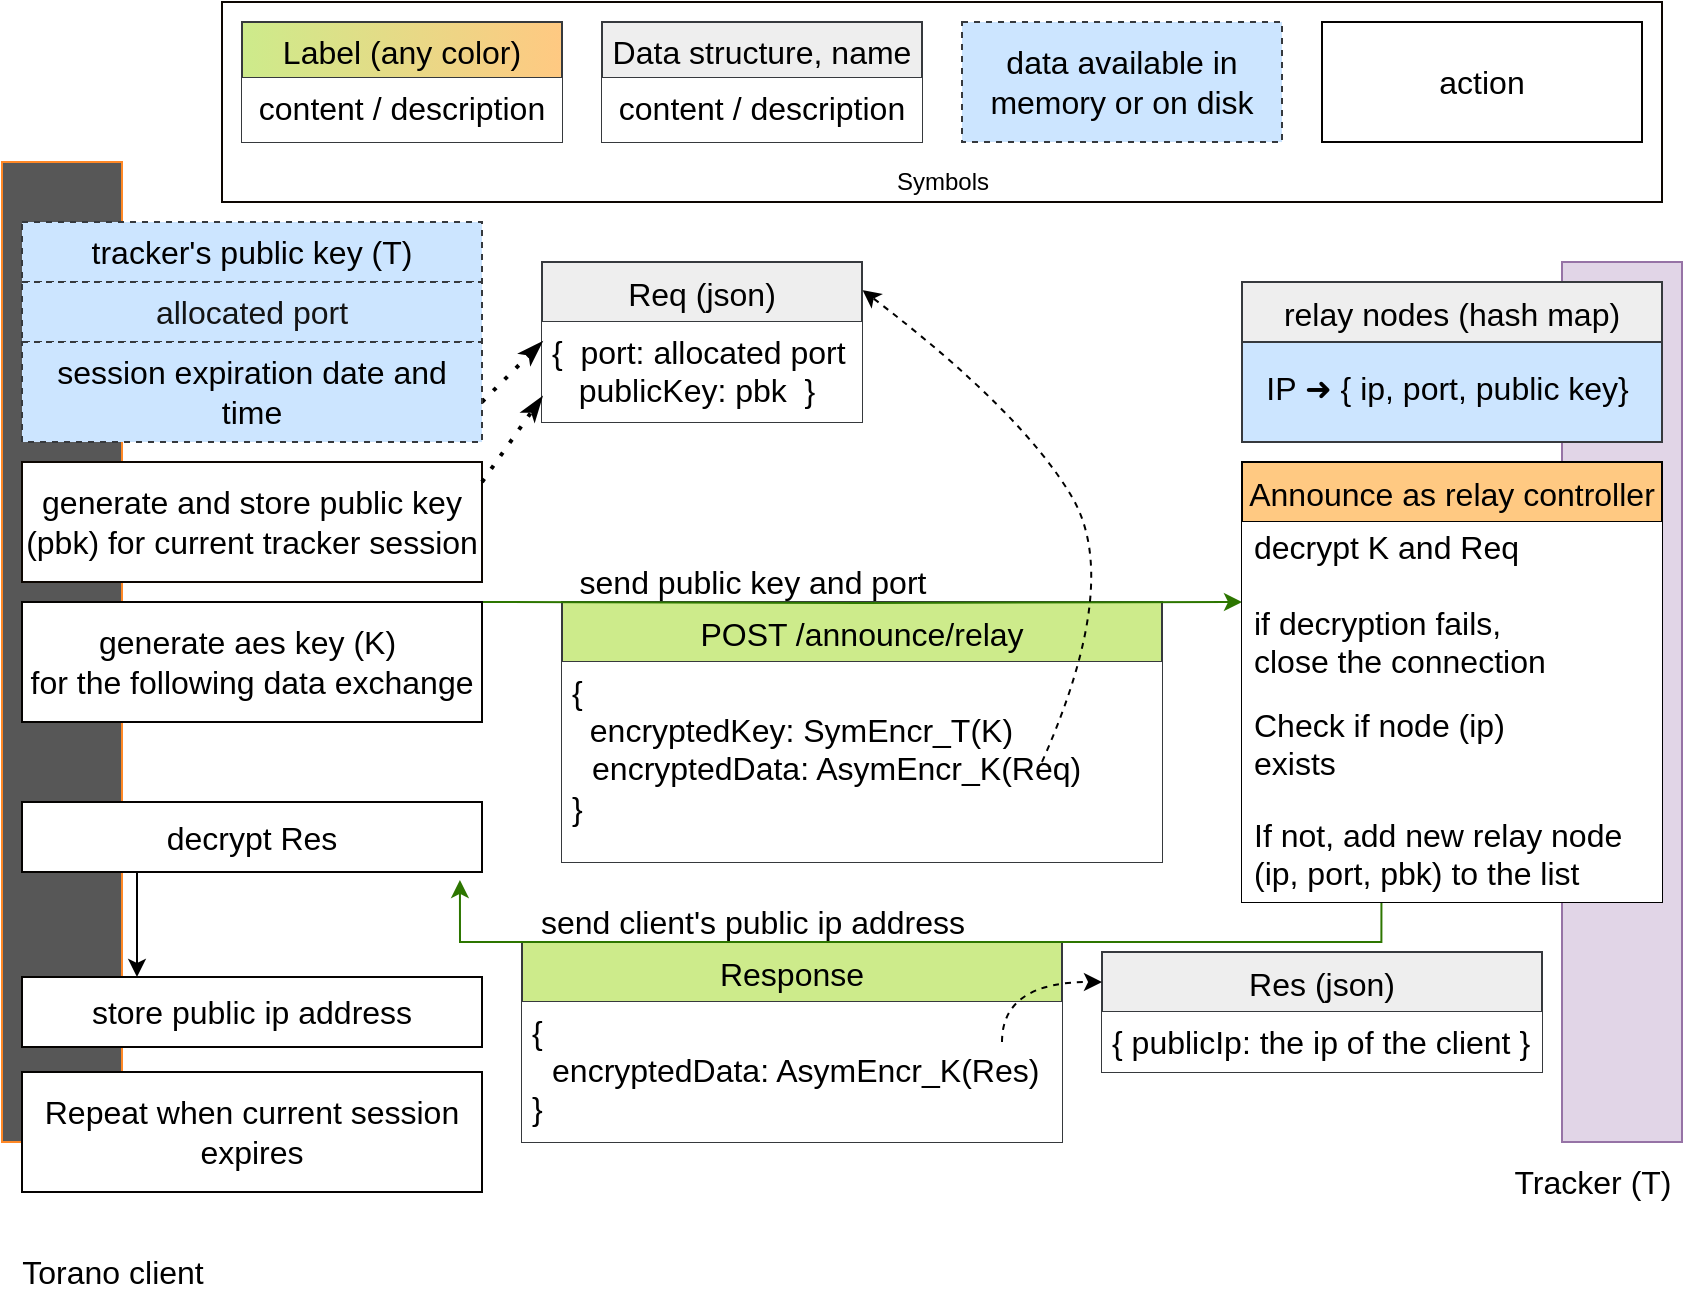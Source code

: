 <mxfile version="19.0.3" type="device"><diagram id="BzUFFizU8-wW_hmCJIyQ" name="Page-1"><mxGraphModel dx="1363" dy="905" grid="1" gridSize="10" guides="1" tooltips="1" connect="1" arrows="1" fold="1" page="1" pageScale="1" pageWidth="850" pageHeight="1100" math="0" shadow="0"><root><mxCell id="0"/><mxCell id="1" parent="0"/><mxCell id="PHUq9M7F-iocGRsVr-AD-105" value="Response" style="swimlane;fontStyle=0;childLayout=stackLayout;horizontal=1;startSize=30;horizontalStack=0;resizeParent=1;resizeParentMax=0;resizeLast=0;collapsible=1;marginBottom=0;rounded=0;fontSize=16;strokeColor=#36393d;fillColor=#cdeb8b;" parent="1" vertex="1"><mxGeometry x="270" y="570" width="270" height="100" as="geometry"/></mxCell><mxCell id="PHUq9M7F-iocGRsVr-AD-106" value="&lt;h1&gt;&lt;/h1&gt;&lt;span style=&quot;font-size: 16px;&quot;&gt;{&lt;/span&gt;&lt;span style=&quot;font-size: 16px;&quot;&gt;&lt;br&gt;&lt;/span&gt;&amp;nbsp; &amp;nbsp;&lt;span style=&quot;font-size: 16px;&quot;&gt;encryptedData: AsymEncr_K&lt;/span&gt;&lt;span style=&quot;font-size: 16px;&quot;&gt;(Res)&lt;/span&gt;&lt;br style=&quot;padding: 0px; margin: 0px; font-size: 16px;&quot;&gt;&lt;span style=&quot;font-size: 16px;&quot;&gt;}&lt;/span&gt;&lt;span style=&quot;background-color: initial;&quot;&gt;&lt;br&gt;&lt;/span&gt;" style="text;html=1;strokeColor=none;fillColor=default;spacing=5;spacingTop=-20;whiteSpace=wrap;overflow=hidden;rounded=0;" parent="PHUq9M7F-iocGRsVr-AD-105" vertex="1"><mxGeometry y="30" width="270" height="70" as="geometry"/></mxCell><mxCell id="PHUq9M7F-iocGRsVr-AD-80" value="POST /announce/relay" style="swimlane;fontStyle=0;childLayout=stackLayout;horizontal=1;startSize=30;horizontalStack=0;resizeParent=1;resizeParentMax=0;resizeLast=0;collapsible=1;marginBottom=0;rounded=0;fontSize=16;strokeColor=#36393d;fillColor=#cdeb8b;" parent="1" vertex="1"><mxGeometry x="290" y="400" width="300" height="130" as="geometry"/></mxCell><mxCell id="PHUq9M7F-iocGRsVr-AD-90" value="&lt;h1&gt;&lt;/h1&gt;&lt;span style=&quot;font-size: 16px;&quot;&gt;{&lt;/span&gt;&lt;br style=&quot;padding: 0px; margin: 0px; font-size: 16px;&quot;&gt;&lt;span style=&quot;font-size: 16px;&quot;&gt;&amp;nbsp; encryptedKey: SymEncr_&lt;/span&gt;&lt;span style=&quot;font-size: 16px;&quot;&gt;T&lt;/span&gt;&lt;span style=&quot;font-size: 16px;&quot;&gt;(K)&lt;br&gt;&lt;/span&gt;&amp;nbsp; &amp;nbsp;&lt;span style=&quot;font-size: 16px;&quot;&gt;encryptedData: AsymEncr_K&lt;/span&gt;&lt;span style=&quot;font-size: 16px;&quot;&gt;(Req)&lt;/span&gt;&lt;br style=&quot;padding: 0px; margin: 0px; font-size: 16px;&quot;&gt;&lt;span style=&quot;font-size: 16px;&quot;&gt;}&lt;/span&gt;&lt;span style=&quot;background-color: initial;&quot;&gt;&lt;br&gt;&lt;/span&gt;" style="text;html=1;strokeColor=none;fillColor=default;spacing=5;spacingTop=-20;whiteSpace=wrap;overflow=hidden;rounded=0;" parent="PHUq9M7F-iocGRsVr-AD-80" vertex="1"><mxGeometry y="30" width="300" height="100" as="geometry"/></mxCell><mxCell id="PHUq9M7F-iocGRsVr-AD-3" value="" style="rounded=0;whiteSpace=wrap;html=1;fillColor=#575757;gradientColor=none;strokeColor=#FF8826;" parent="1" vertex="1"><mxGeometry x="10" y="180" width="60" height="490" as="geometry"/></mxCell><mxCell id="PHUq9M7F-iocGRsVr-AD-5" value="" style="rounded=0;whiteSpace=wrap;html=1;fillColor=#e1d5e7;strokeColor=#9673a6;" parent="1" vertex="1"><mxGeometry x="790" y="230" width="60" height="440" as="geometry"/></mxCell><mxCell id="PHUq9M7F-iocGRsVr-AD-6" value="&lt;font style=&quot;font-size: 16px;&quot;&gt;Tracker (T)&lt;br&gt;&lt;/font&gt;" style="text;html=1;align=center;verticalAlign=middle;resizable=0;points=[];autosize=1;strokeColor=none;fillColor=none;" parent="1" vertex="1"><mxGeometry x="760" y="680" width="90" height="20" as="geometry"/></mxCell><mxCell id="PHUq9M7F-iocGRsVr-AD-9" value="&lt;font style=&quot;font-size: 16px;&quot;&gt;tracker's public key (T)&lt;br&gt;&lt;/font&gt;" style="rounded=0;whiteSpace=wrap;html=1;fillColor=#cce5ff;strokeColor=#36393d;dashed=1;" parent="1" vertex="1"><mxGeometry x="20" y="210" width="230" height="30" as="geometry"/></mxCell><mxCell id="PHUq9M7F-iocGRsVr-AD-13" style="edgeStyle=orthogonalEdgeStyle;rounded=0;orthogonalLoop=1;jettySize=auto;html=1;exitX=1;exitY=0.5;exitDx=0;exitDy=0;fontSize=16;fontColor=#000000;fillColor=#60a917;strokeColor=#2D7600;entryX=0;entryY=0.5;entryDx=0;entryDy=0;" parent="1" target="PHUq9M7F-iocGRsVr-AD-93" edge="1"><mxGeometry relative="1" as="geometry"><mxPoint x="250" y="400" as="sourcePoint"/><mxPoint x="580" y="400" as="targetPoint"/><Array as="points"/></mxGeometry></mxCell><mxCell id="PHUq9M7F-iocGRsVr-AD-14" style="edgeStyle=orthogonalEdgeStyle;rounded=0;orthogonalLoop=1;jettySize=auto;html=1;entryX=0.952;entryY=1.114;entryDx=0;entryDy=0;fontSize=16;fontColor=#F48224;fillColor=#60a917;strokeColor=#2D7600;exitX=0.332;exitY=0.98;exitDx=0;exitDy=0;exitPerimeter=0;entryPerimeter=0;" parent="1" source="PHUq9M7F-iocGRsVr-AD-20" target="PHUq9M7F-iocGRsVr-AD-26" edge="1"><mxGeometry relative="1" as="geometry"><mxPoint x="760" y="588" as="sourcePoint"/><mxPoint x="251.0" y="587.65" as="targetPoint"/><Array as="points"><mxPoint x="700" y="570"/><mxPoint x="239" y="570"/></Array></mxGeometry></mxCell><mxCell id="PHUq9M7F-iocGRsVr-AD-15" value="&lt;font style=&quot;font-size: 16px;&quot;&gt;send public key and port&lt;br&gt;&lt;/font&gt;" style="text;html=1;align=center;verticalAlign=middle;resizable=0;points=[];autosize=1;strokeColor=none;fillColor=none;" parent="1" vertex="1"><mxGeometry x="290" y="380" width="190" height="20" as="geometry"/></mxCell><mxCell id="PHUq9M7F-iocGRsVr-AD-16" value="&lt;font style=&quot;font-size: 16px;&quot;&gt;send client's public ip address&lt;br&gt;&lt;/font&gt;" style="text;html=1;align=center;verticalAlign=middle;resizable=0;points=[];autosize=1;strokeColor=none;fillColor=none;" parent="1" vertex="1"><mxGeometry x="270.0" y="550" width="230" height="20" as="geometry"/></mxCell><mxCell id="PHUq9M7F-iocGRsVr-AD-17" value="&lt;font style=&quot;font-size: 16px;&quot;&gt;generate and store public key (pbk) for current tracker session&lt;/font&gt;" style="rounded=0;whiteSpace=wrap;html=1;fillColor=default;strokeColor=#0D0702;" parent="1" vertex="1"><mxGeometry x="20" y="330" width="230" height="60" as="geometry"/></mxCell><mxCell id="PHUq9M7F-iocGRsVr-AD-18" value="Announce as relay controller" style="swimlane;fontStyle=0;childLayout=stackLayout;horizontal=1;startSize=30;horizontalStack=0;resizeParent=1;resizeParentMax=0;resizeLast=0;collapsible=1;marginBottom=0;rounded=0;fontSize=16;fontColor=default;strokeColor=#000000;fillColor=#FFC982;" parent="1" vertex="1"><mxGeometry x="630" y="330" width="210" height="220" as="geometry"/></mxCell><mxCell id="PHUq9M7F-iocGRsVr-AD-93" value="decrypt K and Req&#10;&#10;if decryption fails, &#10;close the connection" style="text;strokeColor=none;fillColor=default;align=left;verticalAlign=middle;spacingLeft=4;spacingRight=4;overflow=hidden;points=[[0,0.5],[1,0.5]];portConstraint=eastwest;rotatable=0;rounded=0;fontSize=16;fontColor=#000000;dashed=1;dashPattern=1 1;" parent="PHUq9M7F-iocGRsVr-AD-18" vertex="1"><mxGeometry y="30" width="210" height="80" as="geometry"/></mxCell><mxCell id="PHUq9M7F-iocGRsVr-AD-19" value="Check if node (ip) &#10;exists " style="text;strokeColor=none;fillColor=default;align=left;verticalAlign=middle;spacingLeft=4;spacingRight=4;overflow=hidden;points=[[0,0.5],[1,0.5]];portConstraint=eastwest;rotatable=0;rounded=0;fontSize=16;fontColor=#000000;" parent="PHUq9M7F-iocGRsVr-AD-18" vertex="1"><mxGeometry y="110" width="210" height="60" as="geometry"/></mxCell><mxCell id="PHUq9M7F-iocGRsVr-AD-20" value="If not, add new relay node&#10;(ip, port, pbk) to the list" style="text;strokeColor=none;fillColor=default;align=left;verticalAlign=middle;spacingLeft=4;spacingRight=4;overflow=hidden;points=[[0,0.5],[1,0.5]];portConstraint=eastwest;rotatable=0;rounded=0;fontSize=16;fontColor=#000000;" parent="PHUq9M7F-iocGRsVr-AD-18" vertex="1"><mxGeometry y="170" width="210" height="50" as="geometry"/></mxCell><mxCell id="PHUq9M7F-iocGRsVr-AD-24" value="&lt;font style=&quot;font-size: 16px;&quot;&gt;&lt;font color=&quot;#141414&quot;&gt;allocated port&lt;/font&gt;&lt;br&gt;&lt;/font&gt;" style="rounded=0;whiteSpace=wrap;html=1;fillColor=#cce5ff;strokeColor=#36393d;dashed=1;" parent="1" vertex="1"><mxGeometry x="20" y="240" width="230" height="30" as="geometry"/></mxCell><mxCell id="4dGVuGNxEsOm8nYzKn9T-3" style="edgeStyle=orthogonalEdgeStyle;rounded=0;orthogonalLoop=1;jettySize=auto;html=1;exitX=0.25;exitY=1;exitDx=0;exitDy=0;entryX=0.25;entryY=0;entryDx=0;entryDy=0;" parent="1" source="PHUq9M7F-iocGRsVr-AD-26" target="PHUq9M7F-iocGRsVr-AD-107" edge="1"><mxGeometry relative="1" as="geometry"/></mxCell><mxCell id="PHUq9M7F-iocGRsVr-AD-26" value="&lt;font style=&quot;font-size: 16px;&quot;&gt;decrypt Res&lt;/font&gt;" style="rounded=0;whiteSpace=wrap;html=1;fillColor=default;strokeColor=#050301;" parent="1" vertex="1"><mxGeometry x="20" y="500" width="230" height="35" as="geometry"/></mxCell><mxCell id="PHUq9M7F-iocGRsVr-AD-87" value="&lt;font style=&quot;font-size: 16px;&quot;&gt;generate aes key (K)&amp;nbsp;&lt;br&gt;for the following data exchange&lt;/font&gt;" style="rounded=0;whiteSpace=wrap;html=1;fillColor=default;strokeColor=#050301;" parent="1" vertex="1"><mxGeometry x="20" y="400" width="230" height="60" as="geometry"/></mxCell><mxCell id="PHUq9M7F-iocGRsVr-AD-89" value="&lt;font style=&quot;font-size: 16px;&quot;&gt;Torano client&lt;br&gt;&lt;/font&gt;" style="text;html=1;align=center;verticalAlign=middle;resizable=0;points=[];autosize=1;strokeColor=none;fillColor=none;" parent="1" vertex="1"><mxGeometry x="10" y="725" width="110" height="20" as="geometry"/></mxCell><mxCell id="PHUq9M7F-iocGRsVr-AD-91" value="Req (json)" style="swimlane;fontStyle=0;childLayout=stackLayout;horizontal=1;startSize=30;horizontalStack=0;resizeParent=1;resizeParentMax=0;resizeLast=0;collapsible=1;marginBottom=0;rounded=0;fontSize=16;strokeColor=#36393d;fillColor=#eeeeee;" parent="1" vertex="1"><mxGeometry x="280" y="230" width="160" height="80" as="geometry"/></mxCell><mxCell id="PHUq9M7F-iocGRsVr-AD-92" value="&lt;h1&gt;&lt;/h1&gt;&lt;span style=&quot;font-size: 16px;&quot;&gt;{&amp;nbsp; port: allocated port &lt;br&gt;&amp;nbsp; &amp;nbsp;publicKey: pbk&amp;nbsp; }&lt;/span&gt;&lt;span style=&quot;background-color: initial;&quot;&gt;&lt;br&gt;&lt;/span&gt;" style="text;html=1;strokeColor=none;fillColor=default;spacing=5;spacingTop=-20;whiteSpace=wrap;overflow=hidden;rounded=0;" parent="PHUq9M7F-iocGRsVr-AD-91" vertex="1"><mxGeometry y="30" width="160" height="50" as="geometry"/></mxCell><mxCell id="PHUq9M7F-iocGRsVr-AD-95" value="" style="endArrow=classicThin;dashed=1;html=1;dashPattern=1 3;strokeWidth=2;rounded=0;fontSize=8;fontColor=#141414;endFill=1;entryX=0;entryY=0.5;entryDx=0;entryDy=0;" parent="1" target="PHUq9M7F-iocGRsVr-AD-91" edge="1"><mxGeometry width="50" height="50" relative="1" as="geometry"><mxPoint x="250" y="300" as="sourcePoint"/><mxPoint x="300" y="250" as="targetPoint"/></mxGeometry></mxCell><mxCell id="PHUq9M7F-iocGRsVr-AD-96" value="" style="endArrow=classicThin;dashed=1;html=1;dashPattern=1 3;strokeWidth=2;rounded=0;fontSize=8;fontColor=#141414;endFill=1;entryX=0;entryY=0.75;entryDx=0;entryDy=0;" parent="1" target="PHUq9M7F-iocGRsVr-AD-92" edge="1"><mxGeometry width="50" height="50" relative="1" as="geometry"><mxPoint x="250" y="340" as="sourcePoint"/><mxPoint x="320" y="330" as="targetPoint"/></mxGeometry></mxCell><mxCell id="PHUq9M7F-iocGRsVr-AD-98" value="Res (json)" style="swimlane;fontStyle=0;childLayout=stackLayout;horizontal=1;startSize=30;horizontalStack=0;resizeParent=1;resizeParentMax=0;resizeLast=0;collapsible=1;marginBottom=0;rounded=0;fontSize=16;strokeColor=#36393d;fillColor=#eeeeee;" parent="1" vertex="1"><mxGeometry x="560" y="575" width="220" height="60" as="geometry"/></mxCell><mxCell id="PHUq9M7F-iocGRsVr-AD-99" value="&lt;h1&gt;&lt;/h1&gt;&lt;span style=&quot;background-color: initial;&quot;&gt;&lt;span style=&quot;font-size: 16px;&quot;&gt;{ publicIp: the ip of the client }&lt;/span&gt;&lt;br&gt;&lt;/span&gt;" style="text;html=1;strokeColor=none;fillColor=default;spacing=5;spacingTop=-20;whiteSpace=wrap;overflow=hidden;rounded=0;" parent="PHUq9M7F-iocGRsVr-AD-98" vertex="1"><mxGeometry y="30" width="220" height="30" as="geometry"/></mxCell><mxCell id="PHUq9M7F-iocGRsVr-AD-102" value="" style="curved=1;endArrow=classic;html=1;rounded=0;fontSize=8;fontColor=#141414;dashed=1;entryX=0;entryY=0.25;entryDx=0;entryDy=0;" parent="PHUq9M7F-iocGRsVr-AD-98" target="PHUq9M7F-iocGRsVr-AD-98" edge="1"><mxGeometry width="50" height="50" relative="1" as="geometry"><mxPoint x="-50" y="45" as="sourcePoint"/><mxPoint x="130" y="35" as="targetPoint"/><Array as="points"><mxPoint x="-50" y="15"/></Array></mxGeometry></mxCell><mxCell id="PHUq9M7F-iocGRsVr-AD-101" value="" style="curved=1;endArrow=classic;html=1;rounded=0;fontSize=8;fontColor=#141414;dashed=1;entryX=1.002;entryY=0.176;entryDx=0;entryDy=0;entryPerimeter=0;" parent="1" target="PHUq9M7F-iocGRsVr-AD-91" edge="1"><mxGeometry width="50" height="50" relative="1" as="geometry"><mxPoint x="530" y="480" as="sourcePoint"/><mxPoint x="460" y="345" as="targetPoint"/><Array as="points"><mxPoint x="570" y="390"/><mxPoint x="520" y="305"/></Array></mxGeometry></mxCell><mxCell id="PHUq9M7F-iocGRsVr-AD-107" value="&lt;font style=&quot;font-size: 16px;&quot;&gt;store public ip address&lt;/font&gt;" style="rounded=0;whiteSpace=wrap;html=1;fillColor=default;strokeColor=#050301;" parent="1" vertex="1"><mxGeometry x="20" y="587.5" width="230" height="35" as="geometry"/></mxCell><mxCell id="lMh2Hzzuw32ZyjEhVy7p-1" value="" style="group;fillColor=#cce5ff;strokeColor=#36393d;gradientColor=#ffffff;" parent="1" vertex="1" connectable="0"><mxGeometry x="120" y="100" width="720" height="100" as="geometry"/></mxCell><mxCell id="lMh2Hzzuw32ZyjEhVy7p-2" value="" style="rounded=0;whiteSpace=wrap;html=1;fillColor=default;strokeColor=#0D0702;" parent="lMh2Hzzuw32ZyjEhVy7p-1" vertex="1"><mxGeometry width="720" height="100" as="geometry"/></mxCell><mxCell id="lMh2Hzzuw32ZyjEhVy7p-3" value="&lt;font style=&quot;font-size: 16px;&quot;&gt;data&amp;nbsp;&lt;span&gt;&lt;span data-dobid=&quot;hdw&quot;&gt;available in memory or on disk&lt;/span&gt;&lt;/span&gt;&lt;br&gt;&lt;/font&gt;" style="rounded=0;whiteSpace=wrap;html=1;fillColor=#cce5ff;strokeColor=#36393d;dashed=1;strokeWidth=1;" parent="lMh2Hzzuw32ZyjEhVy7p-1" vertex="1"><mxGeometry x="370" y="10" width="160" height="60" as="geometry"/></mxCell><mxCell id="lMh2Hzzuw32ZyjEhVy7p-4" value="Data structure, name" style="swimlane;fontStyle=0;childLayout=stackLayout;horizontal=1;startSize=28;horizontalStack=0;resizeParent=1;resizeParentMax=0;resizeLast=0;collapsible=1;marginBottom=0;rounded=0;fontSize=16;fillColor=#eeeeee;strokeColor=#36393d;" parent="lMh2Hzzuw32ZyjEhVy7p-1" vertex="1"><mxGeometry x="190" y="10" width="160" height="60" as="geometry"/></mxCell><mxCell id="lMh2Hzzuw32ZyjEhVy7p-5" value="&lt;h1&gt;&lt;/h1&gt;&lt;span style=&quot;background-color: initial;&quot;&gt;&lt;div style=&quot;&quot;&gt;&lt;span style=&quot;font-size: 16px; background-color: initial;&quot;&gt;content / description&lt;/span&gt;&lt;/div&gt;&lt;/span&gt;" style="text;html=1;strokeColor=none;fillColor=default;spacing=5;spacingTop=-20;whiteSpace=wrap;overflow=hidden;rounded=0;align=center;" parent="lMh2Hzzuw32ZyjEhVy7p-4" vertex="1"><mxGeometry y="28" width="160" height="32" as="geometry"/></mxCell><mxCell id="lMh2Hzzuw32ZyjEhVy7p-6" value="Label (any color)" style="swimlane;fontStyle=0;childLayout=stackLayout;horizontal=1;startSize=28;horizontalStack=0;resizeParent=1;resizeParentMax=0;resizeLast=0;collapsible=1;marginBottom=0;rounded=0;fontSize=16;fillColor=#cdeb8b;strokeColor=#36393d;gradientColor=#FFC982;gradientDirection=east;" parent="lMh2Hzzuw32ZyjEhVy7p-1" vertex="1"><mxGeometry x="10" y="10" width="160" height="60" as="geometry"/></mxCell><mxCell id="lMh2Hzzuw32ZyjEhVy7p-7" value="&lt;h1&gt;&lt;/h1&gt;&lt;span style=&quot;background-color: initial;&quot;&gt;&lt;div style=&quot;&quot;&gt;&lt;span style=&quot;font-size: 16px; background-color: initial;&quot;&gt;content / description&lt;/span&gt;&lt;/div&gt;&lt;/span&gt;" style="text;html=1;strokeColor=none;fillColor=default;spacing=5;spacingTop=-20;whiteSpace=wrap;overflow=hidden;rounded=0;align=center;" parent="lMh2Hzzuw32ZyjEhVy7p-6" vertex="1"><mxGeometry y="28" width="160" height="32" as="geometry"/></mxCell><mxCell id="lMh2Hzzuw32ZyjEhVy7p-8" value="&lt;font style=&quot;font-size: 16px;&quot;&gt;action&lt;br&gt;&lt;/font&gt;" style="rounded=0;whiteSpace=wrap;html=1;fillColor=default;strokeColor=#050301;" parent="lMh2Hzzuw32ZyjEhVy7p-1" vertex="1"><mxGeometry x="550" y="10" width="160" height="60" as="geometry"/></mxCell><mxCell id="lMh2Hzzuw32ZyjEhVy7p-9" value="Symbols" style="text;html=1;align=center;verticalAlign=middle;resizable=0;points=[];autosize=1;strokeColor=none;fillColor=none;" parent="lMh2Hzzuw32ZyjEhVy7p-1" vertex="1"><mxGeometry x="330" y="80" width="60" height="20" as="geometry"/></mxCell><mxCell id="4dGVuGNxEsOm8nYzKn9T-1" value="&lt;font style=&quot;font-size: 16px;&quot;&gt;session expiration date and time&lt;br&gt;&lt;/font&gt;" style="rounded=0;whiteSpace=wrap;html=1;fillColor=#cce5ff;strokeColor=#36393d;dashed=1;strokeWidth=1;" parent="1" vertex="1"><mxGeometry x="20" y="270" width="230" height="50" as="geometry"/></mxCell><mxCell id="4dGVuGNxEsOm8nYzKn9T-2" value="&lt;span style=&quot;font-size: 16px;&quot;&gt;Repeat when current session expires&lt;/span&gt;" style="rounded=0;whiteSpace=wrap;html=1;fillColor=default;strokeColor=#050301;" parent="1" vertex="1"><mxGeometry x="20" y="635" width="230" height="60" as="geometry"/></mxCell><mxCell id="JXSACIEqFAezaj8rOWx4-1" value="relay nodes (hash map)" style="swimlane;fontStyle=0;childLayout=stackLayout;horizontal=1;startSize=30;horizontalStack=0;resizeParent=1;resizeParentMax=0;resizeLast=0;collapsible=1;marginBottom=0;rounded=0;fontSize=16;strokeColor=#36393d;fillColor=#eeeeee;" parent="1" vertex="1"><mxGeometry x="630" y="240" width="210" height="80" as="geometry"/></mxCell><mxCell id="JXSACIEqFAezaj8rOWx4-4" value="&lt;h1&gt;&lt;/h1&gt;&lt;span style=&quot;font-size: 16px;&quot;&gt;&lt;div style=&quot;&quot;&gt;&lt;span style=&quot;background-color: initial;&quot;&gt;IP ➜ { ip, port, public key}&amp;nbsp;&lt;/span&gt;&lt;/div&gt;&lt;/span&gt;" style="text;html=1;strokeColor=#36393d;fillColor=#cce5ff;spacing=5;spacingTop=-20;whiteSpace=wrap;overflow=hidden;rounded=0;align=center;verticalAlign=middle;" parent="JXSACIEqFAezaj8rOWx4-1" vertex="1"><mxGeometry y="30" width="210" height="50" as="geometry"/></mxCell></root></mxGraphModel></diagram></mxfile>